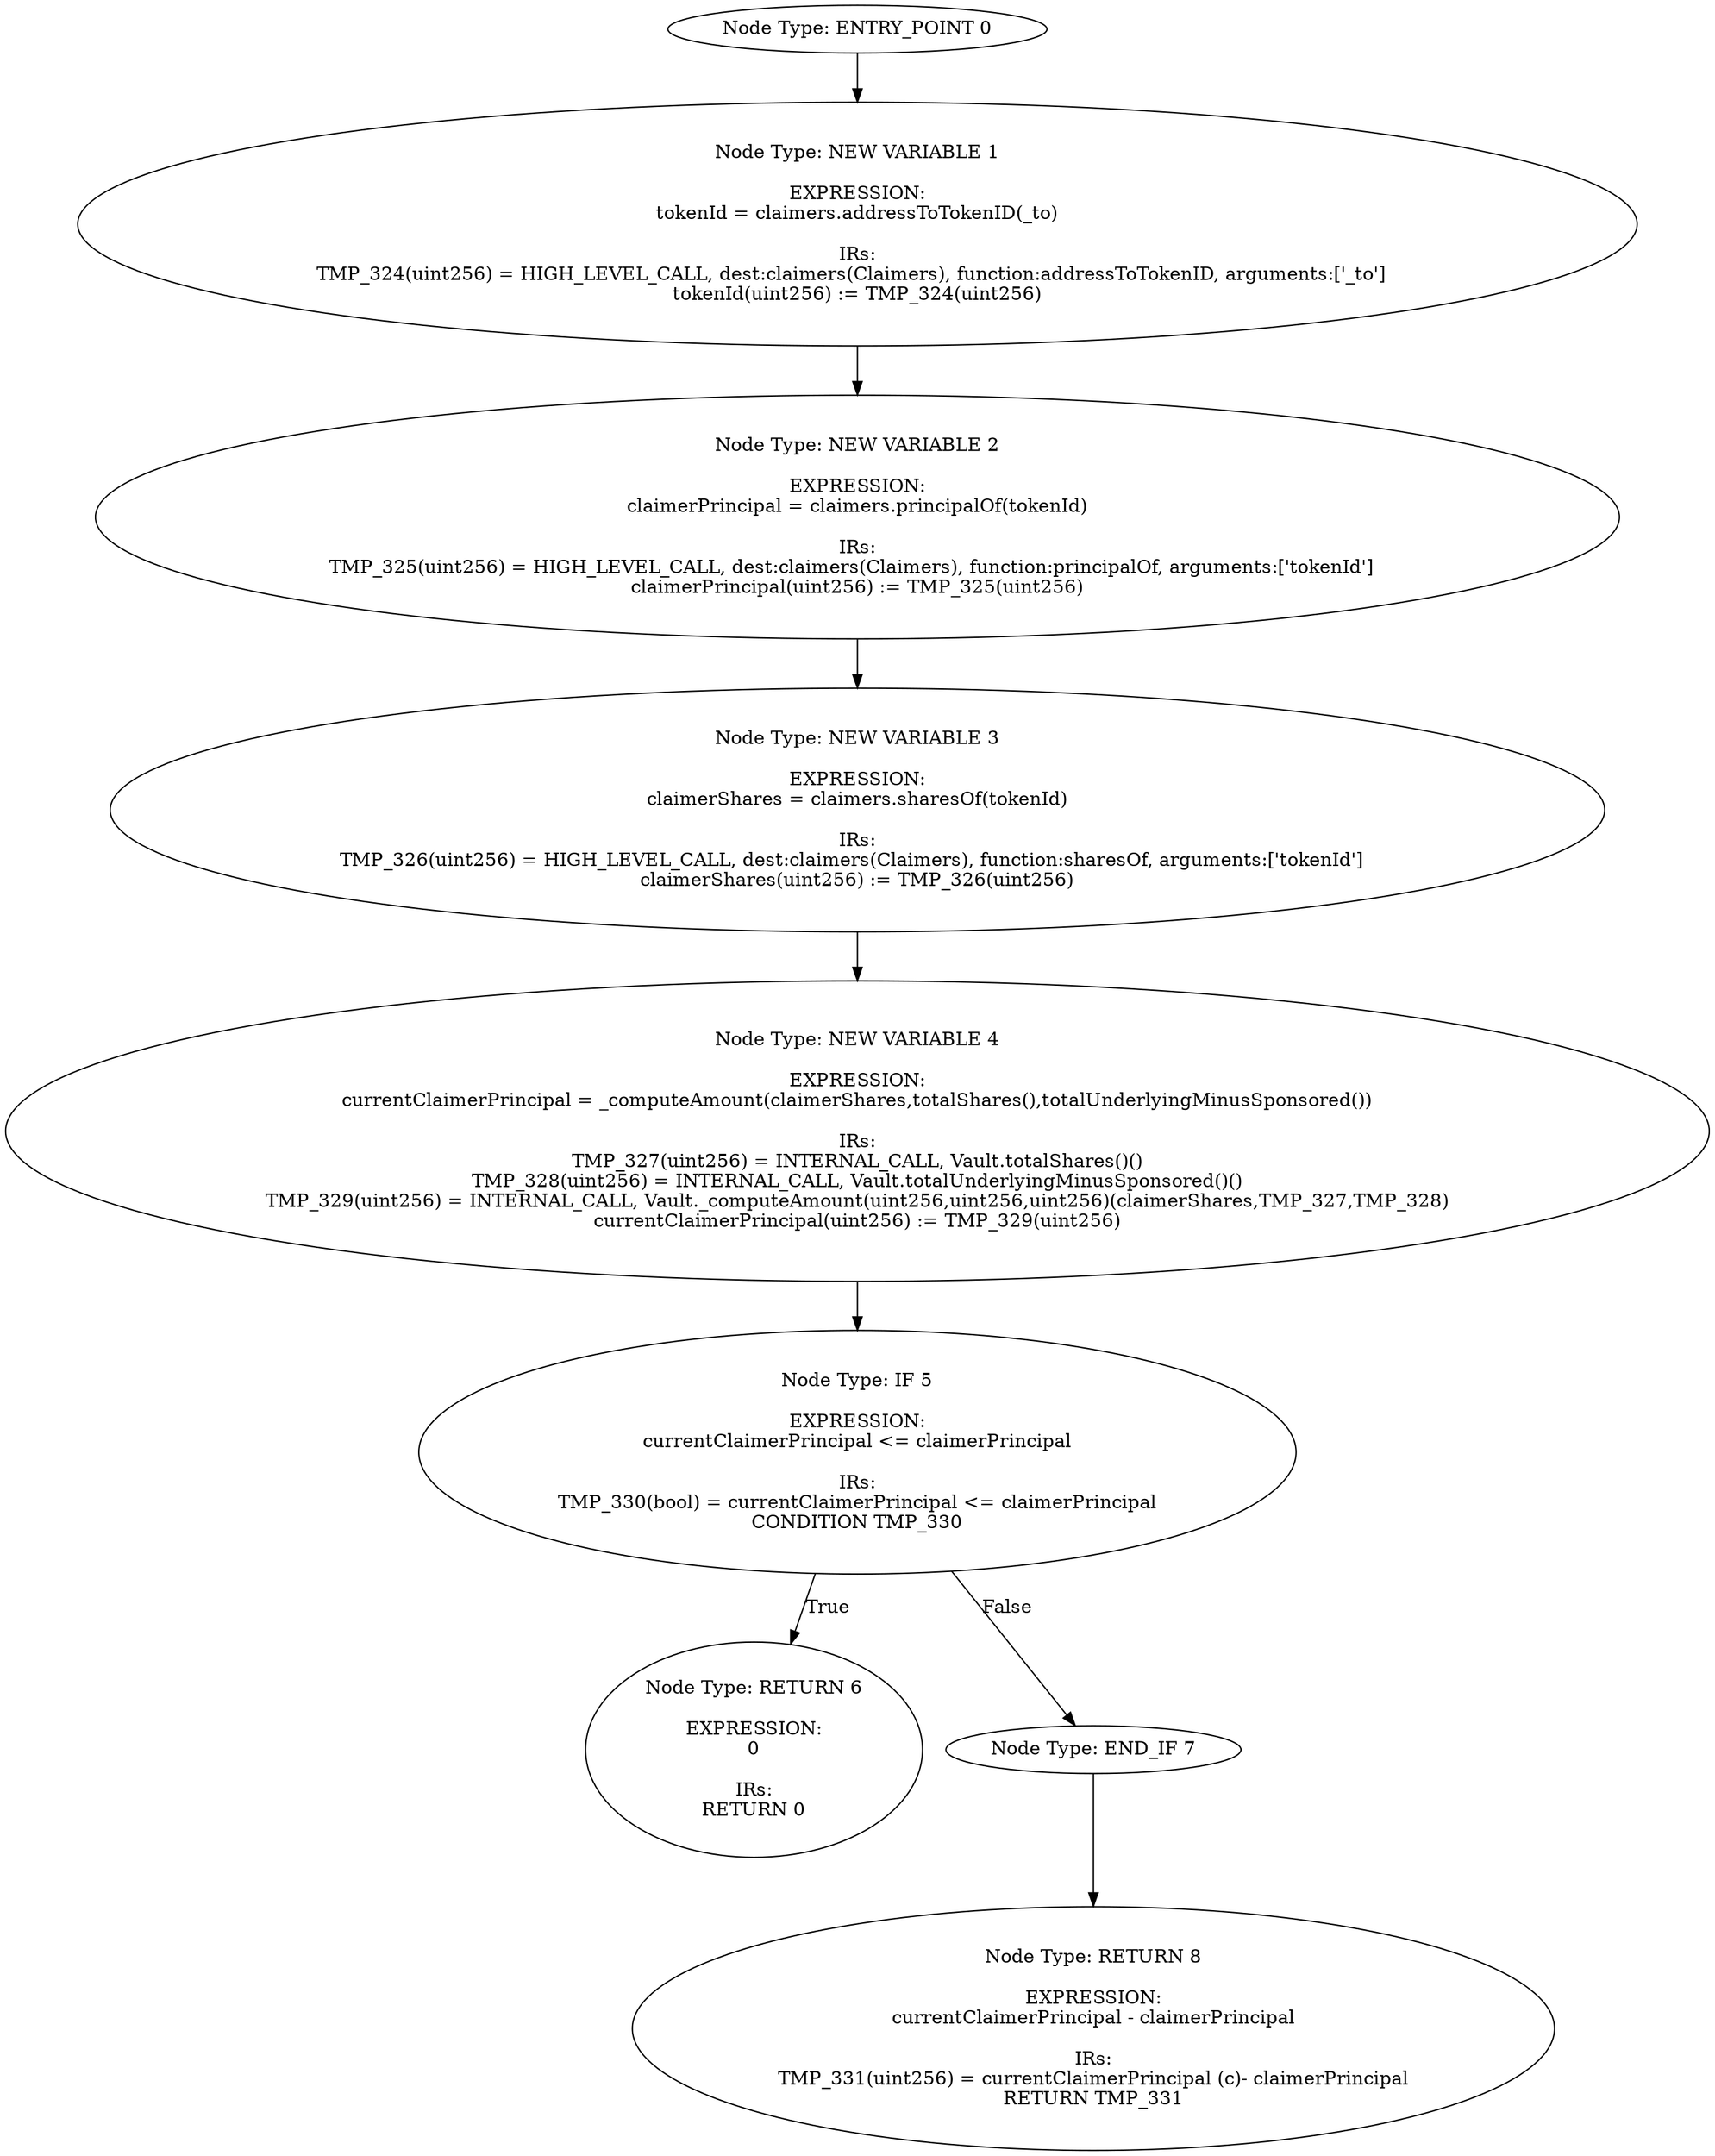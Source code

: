 digraph{
0[label="Node Type: ENTRY_POINT 0
"];
0->1;
1[label="Node Type: NEW VARIABLE 1

EXPRESSION:
tokenId = claimers.addressToTokenID(_to)

IRs:
TMP_324(uint256) = HIGH_LEVEL_CALL, dest:claimers(Claimers), function:addressToTokenID, arguments:['_to']  
tokenId(uint256) := TMP_324(uint256)"];
1->2;
2[label="Node Type: NEW VARIABLE 2

EXPRESSION:
claimerPrincipal = claimers.principalOf(tokenId)

IRs:
TMP_325(uint256) = HIGH_LEVEL_CALL, dest:claimers(Claimers), function:principalOf, arguments:['tokenId']  
claimerPrincipal(uint256) := TMP_325(uint256)"];
2->3;
3[label="Node Type: NEW VARIABLE 3

EXPRESSION:
claimerShares = claimers.sharesOf(tokenId)

IRs:
TMP_326(uint256) = HIGH_LEVEL_CALL, dest:claimers(Claimers), function:sharesOf, arguments:['tokenId']  
claimerShares(uint256) := TMP_326(uint256)"];
3->4;
4[label="Node Type: NEW VARIABLE 4

EXPRESSION:
currentClaimerPrincipal = _computeAmount(claimerShares,totalShares(),totalUnderlyingMinusSponsored())

IRs:
TMP_327(uint256) = INTERNAL_CALL, Vault.totalShares()()
TMP_328(uint256) = INTERNAL_CALL, Vault.totalUnderlyingMinusSponsored()()
TMP_329(uint256) = INTERNAL_CALL, Vault._computeAmount(uint256,uint256,uint256)(claimerShares,TMP_327,TMP_328)
currentClaimerPrincipal(uint256) := TMP_329(uint256)"];
4->5;
5[label="Node Type: IF 5

EXPRESSION:
currentClaimerPrincipal <= claimerPrincipal

IRs:
TMP_330(bool) = currentClaimerPrincipal <= claimerPrincipal
CONDITION TMP_330"];
5->6[label="True"];
5->7[label="False"];
6[label="Node Type: RETURN 6

EXPRESSION:
0

IRs:
RETURN 0"];
7[label="Node Type: END_IF 7
"];
7->8;
8[label="Node Type: RETURN 8

EXPRESSION:
currentClaimerPrincipal - claimerPrincipal

IRs:
TMP_331(uint256) = currentClaimerPrincipal (c)- claimerPrincipal
RETURN TMP_331"];
}
